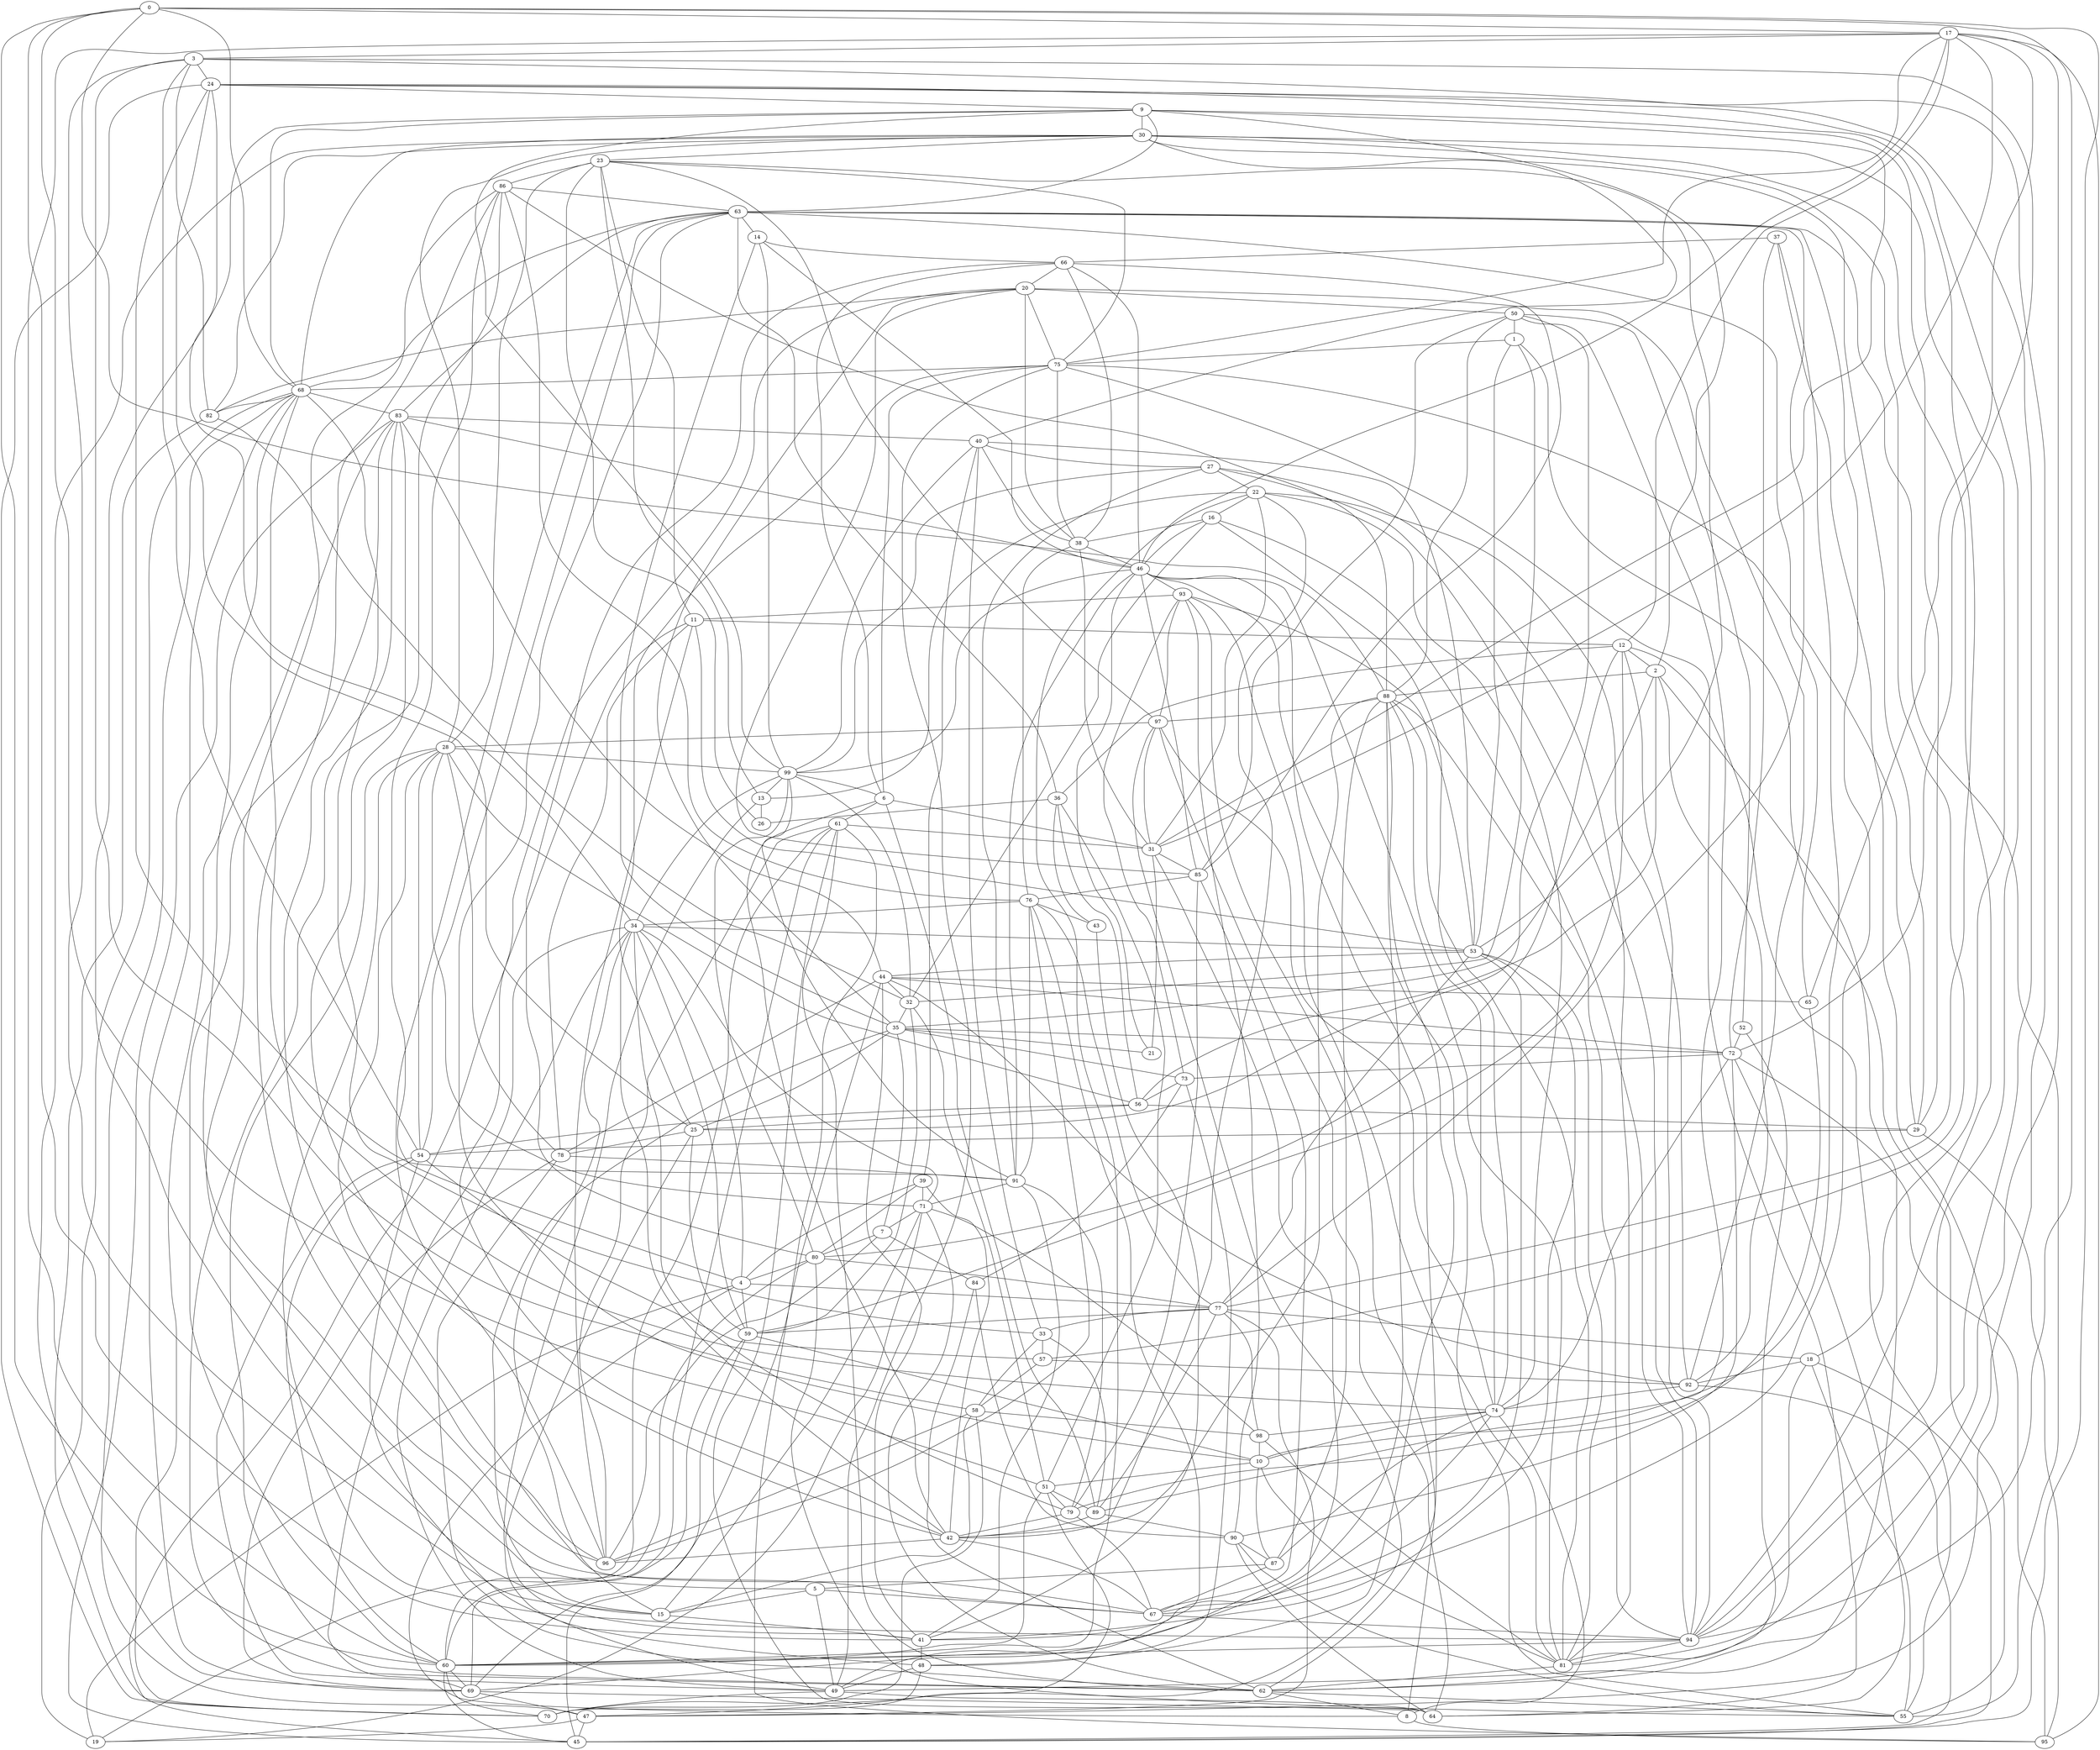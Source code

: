 graph Gnm_Erdo_Renyi_n100_m400 {
0;
1;
2;
3;
4;
5;
6;
7;
8;
9;
10;
11;
12;
13;
14;
15;
16;
17;
18;
19;
20;
21;
22;
23;
24;
25;
26;
27;
28;
29;
30;
31;
32;
33;
34;
35;
36;
37;
38;
39;
40;
41;
42;
43;
44;
45;
46;
47;
48;
49;
50;
51;
52;
53;
54;
55;
56;
57;
58;
59;
60;
61;
62;
63;
64;
65;
66;
67;
68;
69;
70;
71;
72;
73;
74;
75;
76;
77;
78;
79;
80;
81;
82;
83;
84;
85;
86;
87;
88;
89;
90;
91;
92;
93;
94;
95;
96;
97;
98;
99;
68 -- 33;
17 -- 65;
24 -- 70;
99 -- 13;
38 -- 31;
40 -- 39;
84 -- 90;
83 -- 96;
81 -- 46;
57 -- 92;
25 -- 35;
87 -- 74;
49 -- 64;
46 -- 16;
60 -- 83;
72 -- 95;
83 -- 63;
60 -- 0;
71 -- 62;
37 -- 66;
3 -- 24;
98 -- 81;
63 -- 68;
31 -- 17;
99 -- 32;
79 -- 85;
25 -- 78;
69 -- 68;
38 -- 46;
68 -- 9;
53 -- 23;
4 -- 77;
15 -- 34;
62 -- 55;
45 -- 60;
35 -- 72;
63 -- 96;
59 -- 4;
99 -- 6;
26 -- 23;
59 -- 45;
12 -- 36;
81 -- 53;
86 -- 63;
86 -- 88;
11 -- 96;
36 -- 43;
39 -- 42;
89 -- 90;
22 -- 42;
2 -- 9;
11 -- 12;
55 -- 1;
30 -- 94;
18 -- 81;
58 -- 15;
15 -- 9;
93 -- 53;
48 -- 88;
69 -- 47;
99 -- 91;
6 -- 75;
92 -- 44;
30 -- 69;
9 -- 63;
62 -- 8;
55 -- 46;
4 -- 86;
81 -- 27;
81 -- 62;
76 -- 49;
84 -- 73;
28 -- 56;
77 -- 76;
28 -- 94;
38 -- 66;
39 -- 71;
72 -- 73;
35 -- 15;
93 -- 90;
38 -- 75;
73 -- 56;
72 -- 74;
24 -- 94;
9 -- 30;
88 -- 97;
68 -- 82;
6 -- 61;
67 -- 53;
15 -- 71;
86 -- 76;
31 -- 85;
7 -- 96;
46 -- 93;
41 -- 48;
82 -- 70;
44 -- 65;
92 -- 74;
97 -- 74;
53 -- 1;
11 -- 45;
4 -- 34;
20 -- 50;
80 -- 12;
85 -- 66;
85 -- 76;
1 -- 75;
2 -- 88;
79 -- 67;
42 -- 6;
34 -- 71;
76 -- 34;
67 -- 63;
99 -- 46;
48 -- 73;
92 -- 20;
59 -- 32;
61 -- 69;
30 -- 57;
29 -- 54;
69 -- 64;
58 -- 98;
22 -- 74;
46 -- 83;
42 -- 83;
77 -- 98;
31 -- 6;
82 -- 20;
24 -- 25;
18 -- 30;
17 -- 3;
47 -- 45;
62 -- 86;
58 -- 33;
64 -- 90;
59 -- 34;
42 -- 20;
87 -- 67;
41 -- 53;
63 -- 65;
62 -- 46;
76 -- 38;
44 -- 32;
73 -- 35;
42 -- 34;
22 -- 31;
68 -- 30;
67 -- 85;
71 -- 98;
45 -- 83;
63 -- 14;
36 -- 56;
58 -- 96;
97 -- 93;
13 -- 23;
32 -- 16;
39 -- 80;
34 -- 79;
48 -- 49;
85 -- 50;
24 -- 9;
41 -- 74;
17 -- 95;
94 -- 16;
91 -- 24;
25 -- 50;
83 -- 40;
85 -- 20;
75 -- 17;
5 -- 49;
4 -- 19;
28 -- 23;
69 -- 31;
30 -- 29;
5 -- 86;
54 -- 57;
87 -- 10;
61 -- 95;
17 -- 46;
79 -- 42;
76 -- 43;
61 -- 96;
57 -- 58;
8 -- 95;
78 -- 44;
13 -- 22;
67 -- 94;
61 -- 31;
15 -- 3;
17 -- 12;
31 -- 9;
37 -- 10;
47 -- 19;
29 -- 95;
33 -- 89;
8 -- 93;
46 -- 14;
24 -- 34;
12 -- 59;
59 -- 25;
30 -- 82;
36 -- 26;
21 -- 31;
19 -- 68;
80 -- 60;
62 -- 78;
71 -- 7;
90 -- 87;
52 -- 72;
40 -- 53;
28 -- 71;
35 -- 2;
54 -- 60;
80 -- 55;
80 -- 99;
11 -- 23;
32 -- 35;
44 -- 69;
77 -- 33;
0 -- 68;
68 -- 74;
16 -- 74;
42 -- 96;
23 -- 97;
54 -- 49;
88 -- 87;
71 -- 19;
66 -- 20;
99 -- 9;
89 -- 42;
27 -- 99;
92 -- 22;
41 -- 25;
6 -- 66;
40 -- 27;
58 -- 70;
75 -- 29;
2 -- 56;
75 -- 68;
61 -- 62;
3 -- 72;
64 -- 75;
77 -- 89;
66 -- 80;
7 -- 35;
11 -- 78;
0 -- 17;
83 -- 44;
54 -- 48;
16 -- 38;
75 -- 25;
46 -- 91;
67 -- 68;
87 -- 5;
17 -- 60;
21 -- 46;
60 -- 70;
30 -- 28;
22 -- 16;
93 -- 73;
59 -- 10;
53 -- 11;
94 -- 81;
49 -- 70;
18 -- 92;
80 -- 77;
88 -- 60;
60 -- 22;
92 -- 2;
96 -- 76;
13 -- 49;
50 -- 89;
78 -- 69;
75 -- 23;
77 -- 24;
81 -- 17;
94 -- 88;
96 -- 86;
28 -- 62;
34 -- 69;
65 -- 79;
64 -- 72;
82 -- 3;
24 -- 62;
99 -- 14;
38 -- 20;
12 -- 2;
97 -- 64;
3 -- 58;
54 -- 56;
54 -- 63;
0 -- 94;
10 -- 51;
36 -- 51;
45 -- 18;
93 -- 11;
12 -- 94;
37 -- 72;
90 -- 72;
59 -- 60;
83 -- 70;
56 -- 25;
41 -- 91;
84 -- 62;
32 -- 1;
35 -- 14;
39 -- 4;
27 -- 94;
90 -- 55;
5 -- 15;
3 -- 54;
23 -- 86;
0 -- 41;
70 -- 97;
98 -- 10;
35 -- 20;
0 -- 51;
28 -- 67;
51 -- 89;
77 -- 53;
72 -- 44;
38 -- 40;
77 -- 59;
2 -- 49;
82 -- 32;
35 -- 21;
54 -- 28;
45 -- 0;
18 -- 55;
37 -- 47;
36 -- 63;
8 -- 74;
81 -- 88;
80 -- 4;
27 -- 22;
77 -- 63;
45 -- 92;
88 -- 50;
12 -- 55;
10 -- 63;
76 -- 91;
53 -- 44;
51 -- 32;
66 -- 46;
94 -- 60;
91 -- 71;
77 -- 47;
28 -- 78;
14 -- 66;
40 -- 33;
68 -- 83;
7 -- 80;
64 -- 61;
74 -- 98;
63 -- 55;
7 -- 84;
34 -- 99;
81 -- 10;
8 -- 4;
10 -- 74;
28 -- 99;
78 -- 91;
88 -- 0;
34 -- 53;
47 -- 51;
49 -- 34;
5 -- 67;
60 -- 69;
99 -- 40;
52 -- 62;
61 -- 19;
27 -- 91;
85 -- 46;
29 -- 9;
15 -- 41;
31 -- 97;
30 -- 23;
75 -- 20;
75 -- 49;
88 -- 74;
33 -- 57;
41 -- 44;
50 -- 1;
51 -- 79;
60 -- 51;
13 -- 26;
70 -- 48;
42 -- 67;
77 -- 18;
88 -- 42;
79 -- 91;
3 -- 94;
68 -- 47;
56 -- 29;
43 -- 41;
40 -- 30;
97 -- 28;
89 -- 6;
81 -- 93;
50 -- 52;
}